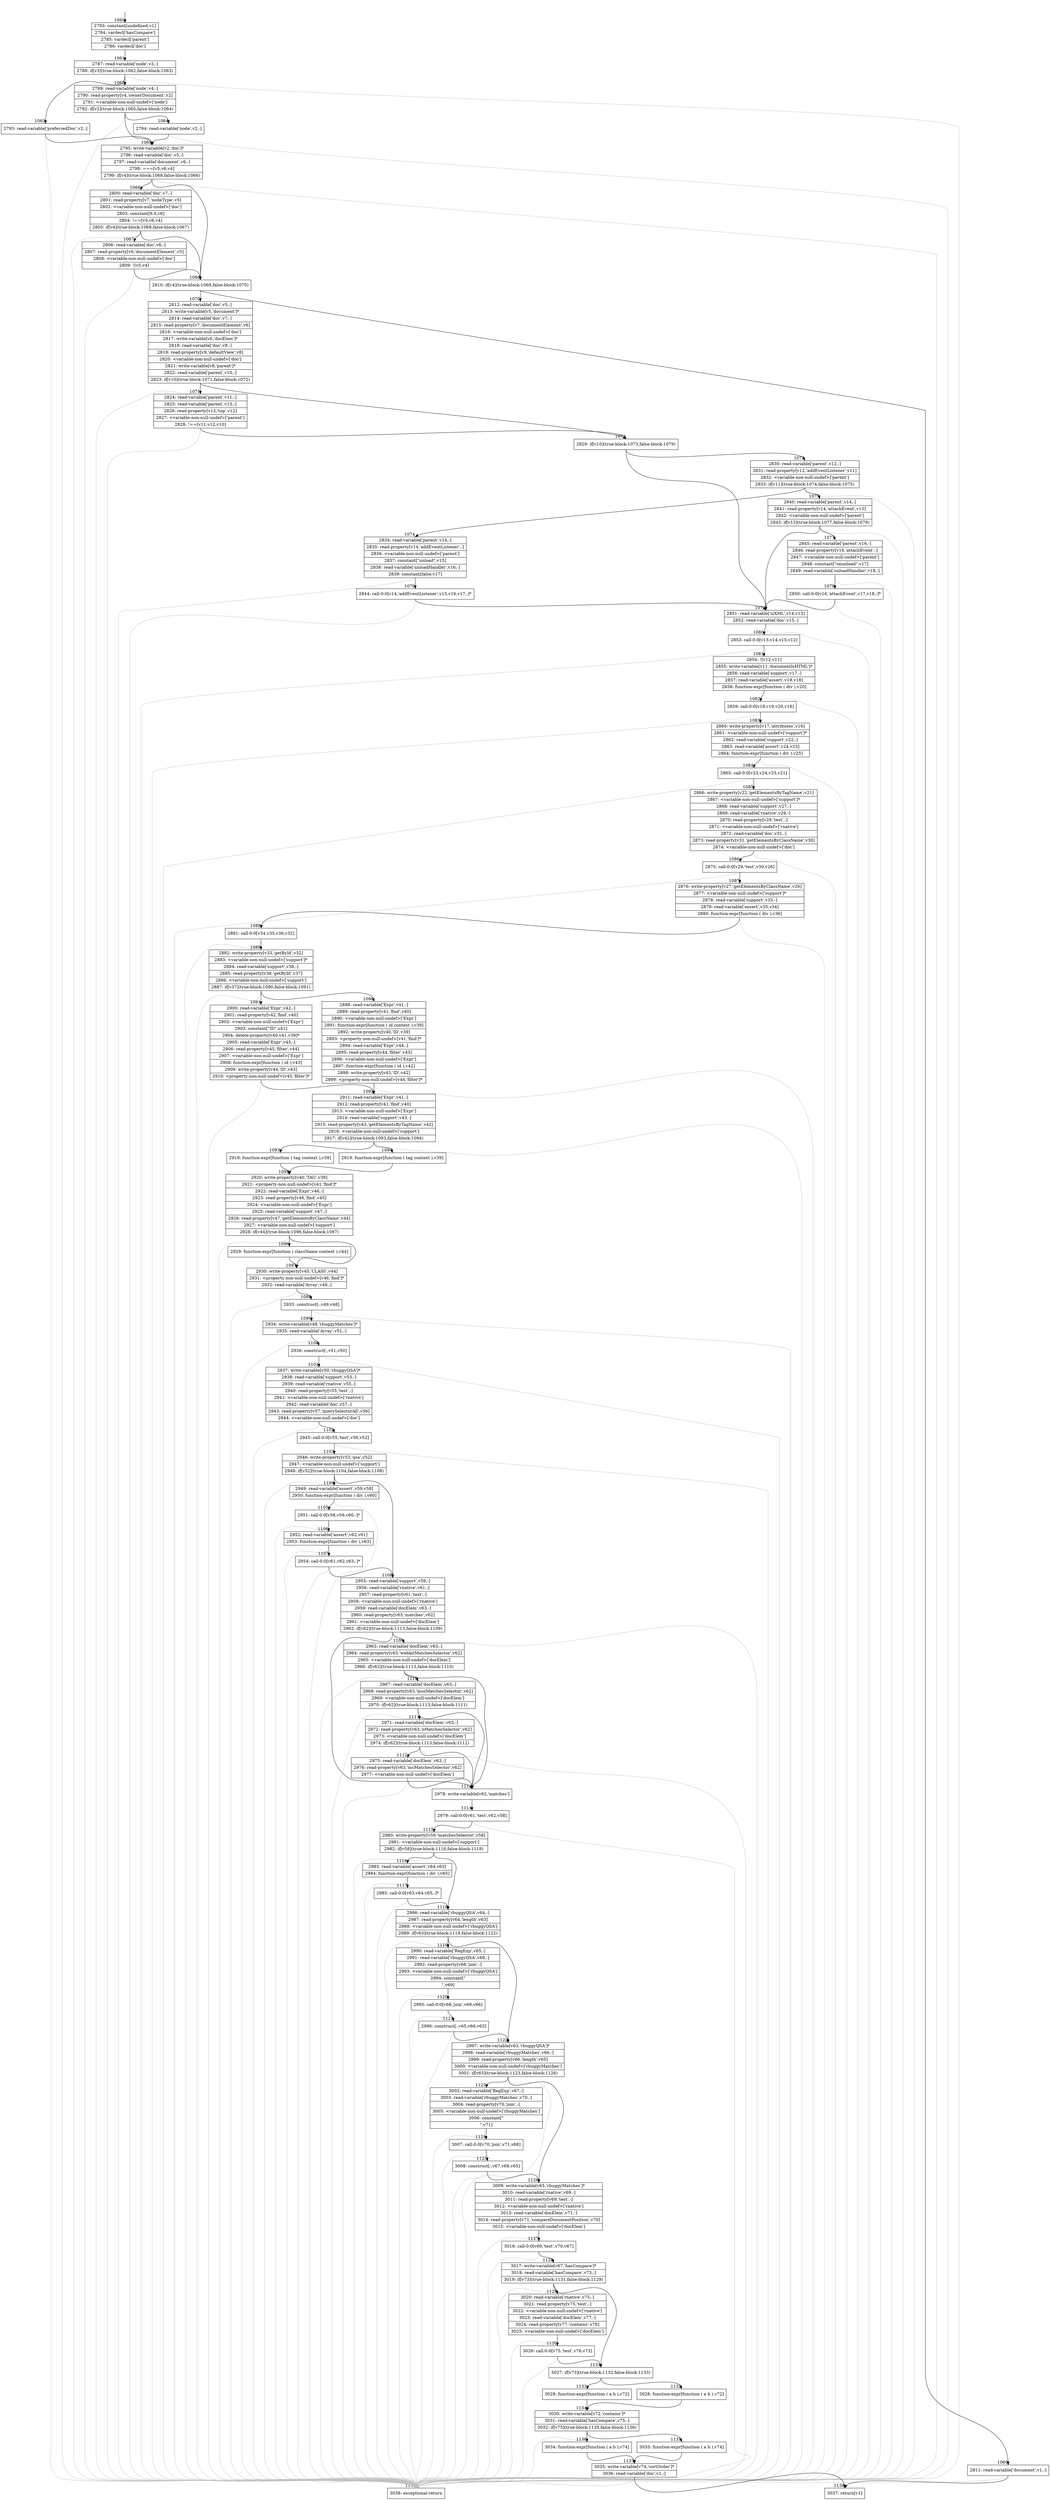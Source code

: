 digraph {
rankdir="TD"
BB_entry66[shape=none,label=""];
BB_entry66 -> BB1060 [tailport=s, headport=n, headlabel="    1060"]
BB1060 [shape=record label="{2783: constant[undefined,v1]|2784: vardecl['hasCompare']|2785: vardecl['parent']|2786: vardecl['doc']}" ] 
BB1060 -> BB1061 [tailport=s, headport=n, headlabel="      1061"]
BB1061 [shape=record label="{2787: read-variable['node',v3,-]|2788: if[v3](true-block:1062,false-block:1063)}" ] 
BB1061 -> BB1062 [tailport=s, headport=n, headlabel="      1062"]
BB1061 -> BB1063 [tailport=s, headport=n, headlabel="      1063"]
BB1061 -> BB1139 [tailport=s, headport=n, color=gray, headlabel="      1139"]
BB1062 [shape=record label="{2789: read-variable['node',v4,-]|2790: read-property[v4,'ownerDocument',v2]|2791: \<variable-non-null-undef\>['node']|2792: if[v2](true-block:1065,false-block:1064)}" ] 
BB1062 -> BB1065 [tailport=s, headport=n, headlabel="      1065"]
BB1062 -> BB1064 [tailport=s, headport=n, headlabel="      1064"]
BB1062 -> BB1139 [tailport=s, headport=n, color=gray]
BB1063 [shape=record label="{2793: read-variable['preferredDoc',v2,-]}" ] 
BB1063 -> BB1065 [tailport=s, headport=n]
BB1063 -> BB1139 [tailport=s, headport=n, color=gray]
BB1064 [shape=record label="{2794: read-variable['node',v2,-]}" ] 
BB1064 -> BB1065 [tailport=s, headport=n]
BB1064 -> BB1139 [tailport=s, headport=n, color=gray]
BB1065 [shape=record label="{2795: write-variable[v2,'doc']*|2796: read-variable['doc',v5,-]|2797: read-variable['document',v6,-]|2798: ===[v5,v6,v4]|2799: if[v4](true-block:1068,false-block:1066)}" ] 
BB1065 -> BB1068 [tailport=s, headport=n, headlabel="      1068"]
BB1065 -> BB1066 [tailport=s, headport=n, headlabel="      1066"]
BB1065 -> BB1139 [tailport=s, headport=n, color=gray]
BB1066 [shape=record label="{2800: read-variable['doc',v7,-]|2801: read-property[v7,'nodeType',v5]|2802: \<variable-non-null-undef\>['doc']|2803: constant[9.0,v6]|2804: !==[v5,v6,v4]|2805: if[v4](true-block:1068,false-block:1067)}" ] 
BB1066 -> BB1068 [tailport=s, headport=n]
BB1066 -> BB1067 [tailport=s, headport=n, headlabel="      1067"]
BB1066 -> BB1139 [tailport=s, headport=n, color=gray]
BB1067 [shape=record label="{2806: read-variable['doc',v6,-]|2807: read-property[v6,'documentElement',v5]|2808: \<variable-non-null-undef\>['doc']|2809: ![v5,v4]}" ] 
BB1067 -> BB1068 [tailport=s, headport=n]
BB1067 -> BB1139 [tailport=s, headport=n, color=gray]
BB1068 [shape=record label="{2810: if[v4](true-block:1069,false-block:1070)}" ] 
BB1068 -> BB1069 [tailport=s, headport=n, headlabel="      1069"]
BB1068 -> BB1070 [tailport=s, headport=n, headlabel="      1070"]
BB1069 [shape=record label="{2811: read-variable['document',v1,-]}" ] 
BB1069 -> BB1138 [tailport=s, headport=n, headlabel="      1138"]
BB1069 -> BB1139 [tailport=s, headport=n, color=gray]
BB1070 [shape=record label="{2812: read-variable['doc',v5,-]|2813: write-variable[v5,'document']*|2814: read-variable['doc',v7,-]|2815: read-property[v7,'documentElement',v6]|2816: \<variable-non-null-undef\>['doc']|2817: write-variable[v6,'docElem']*|2818: read-variable['doc',v9,-]|2819: read-property[v9,'defaultView',v8]|2820: \<variable-non-null-undef\>['doc']|2821: write-variable[v8,'parent']*|2822: read-variable['parent',v10,-]|2823: if[v10](true-block:1071,false-block:1072)}" ] 
BB1070 -> BB1072 [tailport=s, headport=n, headlabel="      1072"]
BB1070 -> BB1071 [tailport=s, headport=n, headlabel="      1071"]
BB1070 -> BB1139 [tailport=s, headport=n, color=gray]
BB1071 [shape=record label="{2824: read-variable['parent',v11,-]|2825: read-variable['parent',v13,-]|2826: read-property[v13,'top',v12]|2827: \<variable-non-null-undef\>['parent']|2828: !==[v11,v12,v10]}" ] 
BB1071 -> BB1072 [tailport=s, headport=n]
BB1071 -> BB1139 [tailport=s, headport=n, color=gray]
BB1072 [shape=record label="{2829: if[v10](true-block:1073,false-block:1079)}" ] 
BB1072 -> BB1073 [tailport=s, headport=n, headlabel="      1073"]
BB1072 -> BB1079 [tailport=s, headport=n, headlabel="      1079"]
BB1073 [shape=record label="{2830: read-variable['parent',v12,-]|2831: read-property[v12,'addEventListener',v11]|2832: \<variable-non-null-undef\>['parent']|2833: if[v11](true-block:1074,false-block:1075)}" ] 
BB1073 -> BB1074 [tailport=s, headport=n, headlabel="      1074"]
BB1073 -> BB1075 [tailport=s, headport=n, headlabel="      1075"]
BB1073 -> BB1139 [tailport=s, headport=n, color=gray]
BB1074 [shape=record label="{2834: read-variable['parent',v14,-]|2835: read-property[v14,'addEventListener',-]|2836: \<variable-non-null-undef\>['parent']|2837: constant[\"unload\",v15]|2838: read-variable['unloadHandler',v16,-]|2839: constant[false,v17]}" ] 
BB1074 -> BB1076 [tailport=s, headport=n, headlabel="      1076"]
BB1074 -> BB1139 [tailport=s, headport=n, color=gray]
BB1075 [shape=record label="{2840: read-variable['parent',v14,-]|2841: read-property[v14,'attachEvent',v13]|2842: \<variable-non-null-undef\>['parent']|2843: if[v13](true-block:1077,false-block:1079)}" ] 
BB1075 -> BB1077 [tailport=s, headport=n, headlabel="      1077"]
BB1075 -> BB1079 [tailport=s, headport=n]
BB1075 -> BB1139 [tailport=s, headport=n, color=gray]
BB1076 [shape=record label="{2844: call-0:0[v14,'addEventListener',v15,v16,v17,-]*}" ] 
BB1076 -> BB1079 [tailport=s, headport=n]
BB1076 -> BB1139 [tailport=s, headport=n, color=gray]
BB1077 [shape=record label="{2845: read-variable['parent',v16,-]|2846: read-property[v16,'attachEvent',-]|2847: \<variable-non-null-undef\>['parent']|2848: constant[\"onunload\",v17]|2849: read-variable['unloadHandler',v18,-]}" ] 
BB1077 -> BB1078 [tailport=s, headport=n, headlabel="      1078"]
BB1077 -> BB1139 [tailport=s, headport=n, color=gray]
BB1078 [shape=record label="{2850: call-0:0[v16,'attachEvent',v17,v18,-]*}" ] 
BB1078 -> BB1079 [tailport=s, headport=n]
BB1078 -> BB1139 [tailport=s, headport=n, color=gray]
BB1079 [shape=record label="{2851: read-variable['isXML',v14,v13]|2852: read-variable['doc',v15,-]}" ] 
BB1079 -> BB1080 [tailport=s, headport=n, headlabel="      1080"]
BB1079 -> BB1139 [tailport=s, headport=n, color=gray]
BB1080 [shape=record label="{2853: call-0:0[v13,v14,v15,v12]}" ] 
BB1080 -> BB1081 [tailport=s, headport=n, headlabel="      1081"]
BB1080 -> BB1139 [tailport=s, headport=n, color=gray]
BB1081 [shape=record label="{2854: ![v12,v11]|2855: write-variable[v11,'documentIsHTML']*|2856: read-variable['support',v17,-]|2857: read-variable['assert',v19,v18]|2858: function-expr[function ( div ),v20]}" ] 
BB1081 -> BB1082 [tailport=s, headport=n, headlabel="      1082"]
BB1081 -> BB1139 [tailport=s, headport=n, color=gray]
BB1082 [shape=record label="{2859: call-0:0[v18,v19,v20,v16]}" ] 
BB1082 -> BB1083 [tailport=s, headport=n, headlabel="      1083"]
BB1082 -> BB1139 [tailport=s, headport=n, color=gray]
BB1083 [shape=record label="{2860: write-property[v17,'attributes',v16]|2861: \<variable-non-null-undef\>['support']*|2862: read-variable['support',v22,-]|2863: read-variable['assert',v24,v23]|2864: function-expr[function ( div ),v25]}" ] 
BB1083 -> BB1084 [tailport=s, headport=n, headlabel="      1084"]
BB1083 -> BB1139 [tailport=s, headport=n, color=gray]
BB1084 [shape=record label="{2865: call-0:0[v23,v24,v25,v21]}" ] 
BB1084 -> BB1085 [tailport=s, headport=n, headlabel="      1085"]
BB1084 -> BB1139 [tailport=s, headport=n, color=gray]
BB1085 [shape=record label="{2866: write-property[v22,'getElementsByTagName',v21]|2867: \<variable-non-null-undef\>['support']*|2868: read-variable['support',v27,-]|2869: read-variable['rnative',v29,-]|2870: read-property[v29,'test',-]|2871: \<variable-non-null-undef\>['rnative']|2872: read-variable['doc',v31,-]|2873: read-property[v31,'getElementsByClassName',v30]|2874: \<variable-non-null-undef\>['doc']}" ] 
BB1085 -> BB1086 [tailport=s, headport=n, headlabel="      1086"]
BB1085 -> BB1139 [tailport=s, headport=n, color=gray]
BB1086 [shape=record label="{2875: call-0:0[v29,'test',v30,v26]}" ] 
BB1086 -> BB1087 [tailport=s, headport=n, headlabel="      1087"]
BB1086 -> BB1139 [tailport=s, headport=n, color=gray]
BB1087 [shape=record label="{2876: write-property[v27,'getElementsByClassName',v26]|2877: \<variable-non-null-undef\>['support']*|2878: read-variable['support',v33,-]|2879: read-variable['assert',v35,v34]|2880: function-expr[function ( div ),v36]}" ] 
BB1087 -> BB1088 [tailport=s, headport=n, headlabel="      1088"]
BB1087 -> BB1139 [tailport=s, headport=n, color=gray]
BB1088 [shape=record label="{2881: call-0:0[v34,v35,v36,v32]}" ] 
BB1088 -> BB1089 [tailport=s, headport=n, headlabel="      1089"]
BB1088 -> BB1139 [tailport=s, headport=n, color=gray]
BB1089 [shape=record label="{2882: write-property[v33,'getById',v32]|2883: \<variable-non-null-undef\>['support']*|2884: read-variable['support',v38,-]|2885: read-property[v38,'getById',v37]|2886: \<variable-non-null-undef\>['support']|2887: if[v37](true-block:1090,false-block:1091)}" ] 
BB1089 -> BB1090 [tailport=s, headport=n, headlabel="      1090"]
BB1089 -> BB1091 [tailport=s, headport=n, headlabel="      1091"]
BB1089 -> BB1139 [tailport=s, headport=n, color=gray]
BB1090 [shape=record label="{2888: read-variable['Expr',v41,-]|2889: read-property[v41,'find',v40]|2890: \<variable-non-null-undef\>['Expr']|2891: function-expr[function ( id context ),v39]|2892: write-property[v40,'ID',v39]|2893: \<property-non-null-undef\>[v41,'find']*|2894: read-variable['Expr',v44,-]|2895: read-property[v44,'filter',v43]|2896: \<variable-non-null-undef\>['Expr']|2897: function-expr[function ( id ),v42]|2898: write-property[v43,'ID',v42]|2899: \<property-non-null-undef\>[v44,'filter']*}" ] 
BB1090 -> BB1092 [tailport=s, headport=n, headlabel="      1092"]
BB1090 -> BB1139 [tailport=s, headport=n, color=gray]
BB1091 [shape=record label="{2900: read-variable['Expr',v42,-]|2901: read-property[v42,'find',v40]|2902: \<variable-non-null-undef\>['Expr']|2903: constant[\"ID\",v41]|2904: delete-property[v40,v41,v39]*|2905: read-variable['Expr',v45,-]|2906: read-property[v45,'filter',v44]|2907: \<variable-non-null-undef\>['Expr']|2908: function-expr[function ( id ),v43]|2909: write-property[v44,'ID',v43]|2910: \<property-non-null-undef\>[v45,'filter']*}" ] 
BB1091 -> BB1092 [tailport=s, headport=n]
BB1091 -> BB1139 [tailport=s, headport=n, color=gray]
BB1092 [shape=record label="{2911: read-variable['Expr',v41,-]|2912: read-property[v41,'find',v40]|2913: \<variable-non-null-undef\>['Expr']|2914: read-variable['support',v43,-]|2915: read-property[v43,'getElementsByTagName',v42]|2916: \<variable-non-null-undef\>['support']|2917: if[v42](true-block:1093,false-block:1094)}" ] 
BB1092 -> BB1093 [tailport=s, headport=n, headlabel="      1093"]
BB1092 -> BB1094 [tailport=s, headport=n, headlabel="      1094"]
BB1092 -> BB1139 [tailport=s, headport=n, color=gray]
BB1093 [shape=record label="{2918: function-expr[function ( tag context ),v39]}" ] 
BB1093 -> BB1095 [tailport=s, headport=n, headlabel="      1095"]
BB1094 [shape=record label="{2919: function-expr[function ( tag context ),v39]}" ] 
BB1094 -> BB1095 [tailport=s, headport=n]
BB1095 [shape=record label="{2920: write-property[v40,'TAG',v39]|2921: \<property-non-null-undef\>[v41,'find']*|2922: read-variable['Expr',v46,-]|2923: read-property[v46,'find',v45]|2924: \<variable-non-null-undef\>['Expr']|2925: read-variable['support',v47,-]|2926: read-property[v47,'getElementsByClassName',v44]|2927: \<variable-non-null-undef\>['support']|2928: if[v44](true-block:1096,false-block:1097)}" ] 
BB1095 -> BB1097 [tailport=s, headport=n, headlabel="      1097"]
BB1095 -> BB1096 [tailport=s, headport=n, headlabel="      1096"]
BB1095 -> BB1139 [tailport=s, headport=n, color=gray]
BB1096 [shape=record label="{2929: function-expr[function ( className context ),v44]}" ] 
BB1096 -> BB1097 [tailport=s, headport=n]
BB1097 [shape=record label="{2930: write-property[v45,'CLASS',v44]|2931: \<property-non-null-undef\>[v46,'find']*|2932: read-variable['Array',v49,-]}" ] 
BB1097 -> BB1098 [tailport=s, headport=n, headlabel="      1098"]
BB1097 -> BB1139 [tailport=s, headport=n, color=gray]
BB1098 [shape=record label="{2933: construct[-,v49,v48]}" ] 
BB1098 -> BB1099 [tailport=s, headport=n, headlabel="      1099"]
BB1098 -> BB1139 [tailport=s, headport=n, color=gray]
BB1099 [shape=record label="{2934: write-variable[v48,'rbuggyMatches']*|2935: read-variable['Array',v51,-]}" ] 
BB1099 -> BB1100 [tailport=s, headport=n, headlabel="      1100"]
BB1099 -> BB1139 [tailport=s, headport=n, color=gray]
BB1100 [shape=record label="{2936: construct[-,v51,v50]}" ] 
BB1100 -> BB1101 [tailport=s, headport=n, headlabel="      1101"]
BB1100 -> BB1139 [tailport=s, headport=n, color=gray]
BB1101 [shape=record label="{2937: write-variable[v50,'rbuggyQSA']*|2938: read-variable['support',v53,-]|2939: read-variable['rnative',v55,-]|2940: read-property[v55,'test',-]|2941: \<variable-non-null-undef\>['rnative']|2942: read-variable['doc',v57,-]|2943: read-property[v57,'querySelectorAll',v56]|2944: \<variable-non-null-undef\>['doc']}" ] 
BB1101 -> BB1102 [tailport=s, headport=n, headlabel="      1102"]
BB1101 -> BB1139 [tailport=s, headport=n, color=gray]
BB1102 [shape=record label="{2945: call-0:0[v55,'test',v56,v52]}" ] 
BB1102 -> BB1103 [tailport=s, headport=n, headlabel="      1103"]
BB1102 -> BB1139 [tailport=s, headport=n, color=gray]
BB1103 [shape=record label="{2946: write-property[v53,'qsa',v52]|2947: \<variable-non-null-undef\>['support']|2948: if[v52](true-block:1104,false-block:1108)}" ] 
BB1103 -> BB1104 [tailport=s, headport=n, headlabel="      1104"]
BB1103 -> BB1108 [tailport=s, headport=n, headlabel="      1108"]
BB1103 -> BB1139 [tailport=s, headport=n, color=gray]
BB1104 [shape=record label="{2949: read-variable['assert',v59,v58]|2950: function-expr[function ( div ),v60]}" ] 
BB1104 -> BB1105 [tailport=s, headport=n, headlabel="      1105"]
BB1104 -> BB1139 [tailport=s, headport=n, color=gray]
BB1105 [shape=record label="{2951: call-0:0[v58,v59,v60,-]*}" ] 
BB1105 -> BB1106 [tailport=s, headport=n, headlabel="      1106"]
BB1105 -> BB1139 [tailport=s, headport=n, color=gray]
BB1106 [shape=record label="{2952: read-variable['assert',v62,v61]|2953: function-expr[function ( div ),v63]}" ] 
BB1106 -> BB1107 [tailport=s, headport=n, headlabel="      1107"]
BB1106 -> BB1139 [tailport=s, headport=n, color=gray]
BB1107 [shape=record label="{2954: call-0:0[v61,v62,v63,-]*}" ] 
BB1107 -> BB1108 [tailport=s, headport=n]
BB1107 -> BB1139 [tailport=s, headport=n, color=gray]
BB1108 [shape=record label="{2955: read-variable['support',v59,-]|2956: read-variable['rnative',v61,-]|2957: read-property[v61,'test',-]|2958: \<variable-non-null-undef\>['rnative']|2959: read-variable['docElem',v63,-]|2960: read-property[v63,'matches',v62]|2961: \<variable-non-null-undef\>['docElem']|2962: if[v62](true-block:1113,false-block:1109)}" ] 
BB1108 -> BB1113 [tailport=s, headport=n, headlabel="      1113"]
BB1108 -> BB1109 [tailport=s, headport=n, headlabel="      1109"]
BB1108 -> BB1139 [tailport=s, headport=n, color=gray]
BB1109 [shape=record label="{2963: read-variable['docElem',v63,-]|2964: read-property[v63,'webkitMatchesSelector',v62]|2965: \<variable-non-null-undef\>['docElem']|2966: if[v62](true-block:1113,false-block:1110)}" ] 
BB1109 -> BB1113 [tailport=s, headport=n]
BB1109 -> BB1110 [tailport=s, headport=n, headlabel="      1110"]
BB1109 -> BB1139 [tailport=s, headport=n, color=gray]
BB1110 [shape=record label="{2967: read-variable['docElem',v63,-]|2968: read-property[v63,'mozMatchesSelector',v62]|2969: \<variable-non-null-undef\>['docElem']|2970: if[v62](true-block:1113,false-block:1111)}" ] 
BB1110 -> BB1113 [tailport=s, headport=n]
BB1110 -> BB1111 [tailport=s, headport=n, headlabel="      1111"]
BB1110 -> BB1139 [tailport=s, headport=n, color=gray]
BB1111 [shape=record label="{2971: read-variable['docElem',v63,-]|2972: read-property[v63,'oMatchesSelector',v62]|2973: \<variable-non-null-undef\>['docElem']|2974: if[v62](true-block:1113,false-block:1112)}" ] 
BB1111 -> BB1113 [tailport=s, headport=n]
BB1111 -> BB1112 [tailport=s, headport=n, headlabel="      1112"]
BB1111 -> BB1139 [tailport=s, headport=n, color=gray]
BB1112 [shape=record label="{2975: read-variable['docElem',v63,-]|2976: read-property[v63,'msMatchesSelector',v62]|2977: \<variable-non-null-undef\>['docElem']}" ] 
BB1112 -> BB1113 [tailport=s, headport=n]
BB1112 -> BB1139 [tailport=s, headport=n, color=gray]
BB1113 [shape=record label="{2978: write-variable[v62,'matches']}" ] 
BB1113 -> BB1114 [tailport=s, headport=n, headlabel="      1114"]
BB1114 [shape=record label="{2979: call-0:0[v61,'test',v62,v58]}" ] 
BB1114 -> BB1115 [tailport=s, headport=n, headlabel="      1115"]
BB1114 -> BB1139 [tailport=s, headport=n, color=gray]
BB1115 [shape=record label="{2980: write-property[v59,'matchesSelector',v58]|2981: \<variable-non-null-undef\>['support']|2982: if[v58](true-block:1116,false-block:1118)}" ] 
BB1115 -> BB1116 [tailport=s, headport=n, headlabel="      1116"]
BB1115 -> BB1118 [tailport=s, headport=n, headlabel="      1118"]
BB1115 -> BB1139 [tailport=s, headport=n, color=gray]
BB1116 [shape=record label="{2983: read-variable['assert',v64,v63]|2984: function-expr[function ( div ),v65]}" ] 
BB1116 -> BB1117 [tailport=s, headport=n, headlabel="      1117"]
BB1116 -> BB1139 [tailport=s, headport=n, color=gray]
BB1117 [shape=record label="{2985: call-0:0[v63,v64,v65,-]*}" ] 
BB1117 -> BB1118 [tailport=s, headport=n]
BB1117 -> BB1139 [tailport=s, headport=n, color=gray]
BB1118 [shape=record label="{2986: read-variable['rbuggyQSA',v64,-]|2987: read-property[v64,'length',v63]|2988: \<variable-non-null-undef\>['rbuggyQSA']|2989: if[v63](true-block:1119,false-block:1122)}" ] 
BB1118 -> BB1122 [tailport=s, headport=n, headlabel="      1122"]
BB1118 -> BB1119 [tailport=s, headport=n, headlabel="      1119"]
BB1118 -> BB1139 [tailport=s, headport=n, color=gray]
BB1119 [shape=record label="{2990: read-variable['RegExp',v65,-]|2991: read-variable['rbuggyQSA',v68,-]|2992: read-property[v68,'join',-]|2993: \<variable-non-null-undef\>['rbuggyQSA']|2994: constant[\"|\",v69]}" ] 
BB1119 -> BB1120 [tailport=s, headport=n, headlabel="      1120"]
BB1119 -> BB1139 [tailport=s, headport=n, color=gray]
BB1120 [shape=record label="{2995: call-0:0[v68,'join',v69,v66]}" ] 
BB1120 -> BB1121 [tailport=s, headport=n, headlabel="      1121"]
BB1120 -> BB1139 [tailport=s, headport=n, color=gray]
BB1121 [shape=record label="{2996: construct[-,v65,v66,v63]}" ] 
BB1121 -> BB1122 [tailport=s, headport=n]
BB1121 -> BB1139 [tailport=s, headport=n, color=gray]
BB1122 [shape=record label="{2997: write-variable[v63,'rbuggyQSA']*|2998: read-variable['rbuggyMatches',v66,-]|2999: read-property[v66,'length',v65]|3000: \<variable-non-null-undef\>['rbuggyMatches']|3001: if[v65](true-block:1123,false-block:1126)}" ] 
BB1122 -> BB1126 [tailport=s, headport=n, headlabel="      1126"]
BB1122 -> BB1123 [tailport=s, headport=n, headlabel="      1123"]
BB1122 -> BB1139 [tailport=s, headport=n, color=gray]
BB1123 [shape=record label="{3002: read-variable['RegExp',v67,-]|3003: read-variable['rbuggyMatches',v70,-]|3004: read-property[v70,'join',-]|3005: \<variable-non-null-undef\>['rbuggyMatches']|3006: constant[\"|\",v71]}" ] 
BB1123 -> BB1124 [tailport=s, headport=n, headlabel="      1124"]
BB1123 -> BB1139 [tailport=s, headport=n, color=gray]
BB1124 [shape=record label="{3007: call-0:0[v70,'join',v71,v68]}" ] 
BB1124 -> BB1125 [tailport=s, headport=n, headlabel="      1125"]
BB1124 -> BB1139 [tailport=s, headport=n, color=gray]
BB1125 [shape=record label="{3008: construct[-,v67,v68,v65]}" ] 
BB1125 -> BB1126 [tailport=s, headport=n]
BB1125 -> BB1139 [tailport=s, headport=n, color=gray]
BB1126 [shape=record label="{3009: write-variable[v65,'rbuggyMatches']*|3010: read-variable['rnative',v69,-]|3011: read-property[v69,'test',-]|3012: \<variable-non-null-undef\>['rnative']|3013: read-variable['docElem',v71,-]|3014: read-property[v71,'compareDocumentPosition',v70]|3015: \<variable-non-null-undef\>['docElem']}" ] 
BB1126 -> BB1127 [tailport=s, headport=n, headlabel="      1127"]
BB1126 -> BB1139 [tailport=s, headport=n, color=gray]
BB1127 [shape=record label="{3016: call-0:0[v69,'test',v70,v67]}" ] 
BB1127 -> BB1128 [tailport=s, headport=n, headlabel="      1128"]
BB1127 -> BB1139 [tailport=s, headport=n, color=gray]
BB1128 [shape=record label="{3017: write-variable[v67,'hasCompare']*|3018: read-variable['hasCompare',v73,-]|3019: if[v73](true-block:1131,false-block:1129)}" ] 
BB1128 -> BB1131 [tailport=s, headport=n, headlabel="      1131"]
BB1128 -> BB1129 [tailport=s, headport=n, headlabel="      1129"]
BB1128 -> BB1139 [tailport=s, headport=n, color=gray]
BB1129 [shape=record label="{3020: read-variable['rnative',v75,-]|3021: read-property[v75,'test',-]|3022: \<variable-non-null-undef\>['rnative']|3023: read-variable['docElem',v77,-]|3024: read-property[v77,'contains',v76]|3025: \<variable-non-null-undef\>['docElem']}" ] 
BB1129 -> BB1130 [tailport=s, headport=n, headlabel="      1130"]
BB1129 -> BB1139 [tailport=s, headport=n, color=gray]
BB1130 [shape=record label="{3026: call-0:0[v75,'test',v76,v73]}" ] 
BB1130 -> BB1131 [tailport=s, headport=n]
BB1130 -> BB1139 [tailport=s, headport=n, color=gray]
BB1131 [shape=record label="{3027: if[v73](true-block:1132,false-block:1133)}" ] 
BB1131 -> BB1132 [tailport=s, headport=n, headlabel="      1132"]
BB1131 -> BB1133 [tailport=s, headport=n, headlabel="      1133"]
BB1132 [shape=record label="{3028: function-expr[function ( a b ),v72]}" ] 
BB1132 -> BB1134 [tailport=s, headport=n, headlabel="      1134"]
BB1133 [shape=record label="{3029: function-expr[function ( a b ),v72]}" ] 
BB1133 -> BB1134 [tailport=s, headport=n]
BB1134 [shape=record label="{3030: write-variable[v72,'contains']*|3031: read-variable['hasCompare',v75,-]|3032: if[v75](true-block:1135,false-block:1136)}" ] 
BB1134 -> BB1135 [tailport=s, headport=n, headlabel="      1135"]
BB1134 -> BB1136 [tailport=s, headport=n, headlabel="      1136"]
BB1134 -> BB1139 [tailport=s, headport=n, color=gray]
BB1135 [shape=record label="{3033: function-expr[function ( a b ),v74]}" ] 
BB1135 -> BB1137 [tailport=s, headport=n, headlabel="      1137"]
BB1136 [shape=record label="{3034: function-expr[function ( a b ),v74]}" ] 
BB1136 -> BB1137 [tailport=s, headport=n]
BB1137 [shape=record label="{3035: write-variable[v74,'sortOrder']*|3036: read-variable['doc',v1,-]}" ] 
BB1137 -> BB1138 [tailport=s, headport=n]
BB1137 -> BB1139 [tailport=s, headport=n, color=gray]
BB1138 [shape=record label="{3037: return[v1]}" ] 
BB1139 [shape=record label="{3038: exceptional-return}" ] 
}
